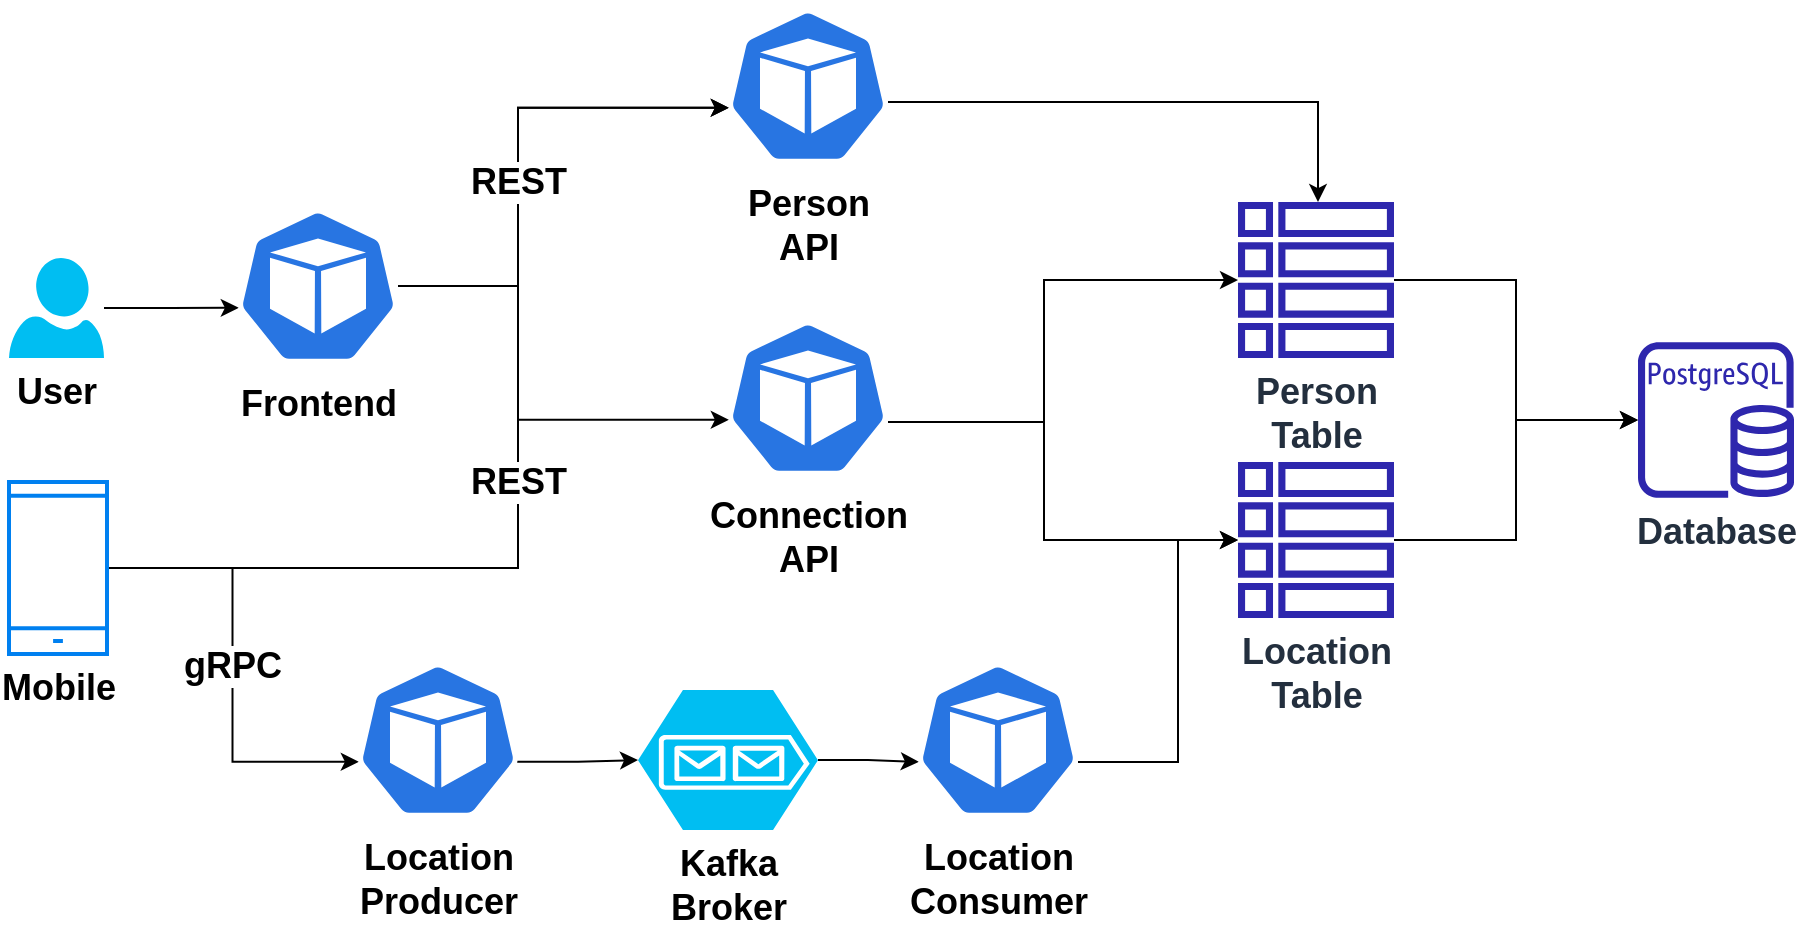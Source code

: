 <mxfile version="17.2.4" type="device"><diagram id="01Kz-Zy59bvsSdaDsQIr" name="Seite-1"><mxGraphModel dx="1101" dy="1158" grid="1" gridSize="10" guides="1" tooltips="1" connect="1" arrows="1" fold="1" page="1" pageScale="1" pageWidth="1169" pageHeight="827" math="0" shadow="0"><root><mxCell id="0"/><mxCell id="1" parent="0"/><mxCell id="2AwRi0aZOufJotP3jKIX-1" value="&lt;b&gt;&lt;font style=&quot;font-size: 18px&quot;&gt;Database&lt;/font&gt;&lt;/b&gt;" style="sketch=0;outlineConnect=0;fontColor=#232F3E;gradientColor=none;fillColor=#2E27AD;strokeColor=none;dashed=0;verticalLabelPosition=bottom;verticalAlign=top;align=center;html=1;fontSize=12;fontStyle=0;aspect=fixed;pointerEvents=1;shape=mxgraph.aws4.rds_postgresql_instance;" vertex="1" parent="1"><mxGeometry x="1000" y="380" width="78" height="78" as="geometry"/></mxCell><mxCell id="2AwRi0aZOufJotP3jKIX-4" style="edgeStyle=orthogonalEdgeStyle;rounded=0;orthogonalLoop=1;jettySize=auto;html=1;" edge="1" parent="1" source="2AwRi0aZOufJotP3jKIX-2" target="2AwRi0aZOufJotP3jKIX-1"><mxGeometry relative="1" as="geometry"/></mxCell><mxCell id="2AwRi0aZOufJotP3jKIX-2" value="Location&lt;br&gt;Table" style="sketch=0;outlineConnect=0;fontColor=#232F3E;gradientColor=none;fillColor=#2E27AD;strokeColor=none;dashed=0;verticalLabelPosition=bottom;verticalAlign=top;align=center;html=1;fontSize=18;fontStyle=1;aspect=fixed;pointerEvents=1;shape=mxgraph.aws4.table;" vertex="1" parent="1"><mxGeometry x="800" y="440" width="78" height="78" as="geometry"/></mxCell><mxCell id="2AwRi0aZOufJotP3jKIX-5" style="edgeStyle=orthogonalEdgeStyle;rounded=0;orthogonalLoop=1;jettySize=auto;html=1;" edge="1" parent="1" source="2AwRi0aZOufJotP3jKIX-3" target="2AwRi0aZOufJotP3jKIX-1"><mxGeometry relative="1" as="geometry"/></mxCell><mxCell id="2AwRi0aZOufJotP3jKIX-3" value="Person&lt;br&gt;Table" style="sketch=0;outlineConnect=0;fontColor=#232F3E;gradientColor=none;fillColor=#2E27AD;strokeColor=none;dashed=0;verticalLabelPosition=bottom;verticalAlign=top;align=center;html=1;fontSize=18;fontStyle=1;aspect=fixed;pointerEvents=1;shape=mxgraph.aws4.table;" vertex="1" parent="1"><mxGeometry x="800" y="310" width="78" height="78" as="geometry"/></mxCell><mxCell id="2AwRi0aZOufJotP3jKIX-17" value="&lt;b&gt;gRPC&lt;/b&gt;" style="edgeStyle=orthogonalEdgeStyle;rounded=0;orthogonalLoop=1;jettySize=auto;html=1;entryX=0.005;entryY=0.63;entryDx=0;entryDy=0;entryPerimeter=0;fontSize=18;" edge="1" parent="1" source="2AwRi0aZOufJotP3jKIX-7" target="2AwRi0aZOufJotP3jKIX-15"><mxGeometry relative="1" as="geometry"/></mxCell><mxCell id="2AwRi0aZOufJotP3jKIX-23" value="&lt;b&gt;REST&lt;/b&gt;" style="edgeStyle=orthogonalEdgeStyle;rounded=0;orthogonalLoop=1;jettySize=auto;html=1;entryX=0.005;entryY=0.63;entryDx=0;entryDy=0;entryPerimeter=0;fontSize=18;" edge="1" parent="1" source="2AwRi0aZOufJotP3jKIX-7" target="2AwRi0aZOufJotP3jKIX-19"><mxGeometry x="-0.081" relative="1" as="geometry"><Array as="points"><mxPoint x="440" y="493"/><mxPoint x="440" y="263"/></Array><mxPoint as="offset"/></mxGeometry></mxCell><mxCell id="2AwRi0aZOufJotP3jKIX-7" value="Mobile" style="html=1;verticalLabelPosition=bottom;align=center;labelBackgroundColor=#ffffff;verticalAlign=top;strokeWidth=2;strokeColor=#0080F0;shadow=0;dashed=0;shape=mxgraph.ios7.icons.smartphone;fontSize=18;fontStyle=1" vertex="1" parent="1"><mxGeometry x="185.5" y="450" width="49" height="86" as="geometry"/></mxCell><mxCell id="2AwRi0aZOufJotP3jKIX-26" style="edgeStyle=orthogonalEdgeStyle;rounded=0;orthogonalLoop=1;jettySize=auto;html=1;entryX=0.005;entryY=0.63;entryDx=0;entryDy=0;entryPerimeter=0;fontSize=18;" edge="1" parent="1" source="2AwRi0aZOufJotP3jKIX-9" target="2AwRi0aZOufJotP3jKIX-25"><mxGeometry relative="1" as="geometry"/></mxCell><mxCell id="2AwRi0aZOufJotP3jKIX-9" value="User" style="verticalLabelPosition=bottom;html=1;verticalAlign=top;align=center;strokeColor=none;fillColor=#00BEF2;shape=mxgraph.azure.user;fontSize=18;fontStyle=1" vertex="1" parent="1"><mxGeometry x="185.5" y="338" width="47.5" height="50" as="geometry"/></mxCell><mxCell id="2AwRi0aZOufJotP3jKIX-14" style="edgeStyle=orthogonalEdgeStyle;rounded=0;orthogonalLoop=1;jettySize=auto;html=1;fontSize=18;entryX=0.005;entryY=0.63;entryDx=0;entryDy=0;entryPerimeter=0;" edge="1" parent="1" source="2AwRi0aZOufJotP3jKIX-11" target="2AwRi0aZOufJotP3jKIX-12"><mxGeometry relative="1" as="geometry"><mxPoint x="670" y="578" as="targetPoint"/></mxGeometry></mxCell><mxCell id="2AwRi0aZOufJotP3jKIX-11" value="Kafka&lt;br&gt;Broker" style="verticalLabelPosition=bottom;html=1;verticalAlign=top;align=center;strokeColor=none;fillColor=#00BEF2;shape=mxgraph.azure.storage_queue;fontSize=18;fontStyle=1" vertex="1" parent="1"><mxGeometry x="500" y="554" width="90" height="70" as="geometry"/></mxCell><mxCell id="2AwRi0aZOufJotP3jKIX-13" style="edgeStyle=orthogonalEdgeStyle;rounded=0;orthogonalLoop=1;jettySize=auto;html=1;fontSize=18;" edge="1" parent="1" source="2AwRi0aZOufJotP3jKIX-12" target="2AwRi0aZOufJotP3jKIX-2"><mxGeometry relative="1" as="geometry"><Array as="points"><mxPoint x="770" y="590"/><mxPoint x="770" y="479"/></Array></mxGeometry></mxCell><mxCell id="2AwRi0aZOufJotP3jKIX-12" value="Location&lt;br&gt;Consumer" style="sketch=0;html=1;dashed=0;whitespace=wrap;fillColor=#2875E2;strokeColor=#ffffff;points=[[0.005,0.63,0],[0.1,0.2,0],[0.9,0.2,0],[0.5,0,0],[0.995,0.63,0],[0.72,0.99,0],[0.5,1,0],[0.28,0.99,0]];shape=mxgraph.kubernetes.icon;prIcon=pod;fontSize=18;labelPosition=center;verticalLabelPosition=bottom;align=center;verticalAlign=top;fontStyle=1" vertex="1" parent="1"><mxGeometry x="640" y="537" width="80" height="84" as="geometry"/></mxCell><mxCell id="2AwRi0aZOufJotP3jKIX-16" style="edgeStyle=orthogonalEdgeStyle;rounded=0;orthogonalLoop=1;jettySize=auto;html=1;entryX=0;entryY=0.5;entryDx=0;entryDy=0;entryPerimeter=0;fontSize=18;exitX=0.995;exitY=0.63;exitDx=0;exitDy=0;exitPerimeter=0;" edge="1" parent="1" source="2AwRi0aZOufJotP3jKIX-15" target="2AwRi0aZOufJotP3jKIX-11"><mxGeometry relative="1" as="geometry"/></mxCell><mxCell id="2AwRi0aZOufJotP3jKIX-15" value="Location&lt;br&gt;Producer" style="sketch=0;html=1;dashed=0;whitespace=wrap;fillColor=#2875E2;strokeColor=#ffffff;points=[[0.005,0.63,0],[0.1,0.2,0],[0.9,0.2,0],[0.5,0,0],[0.995,0.63,0],[0.72,0.99,0],[0.5,1,0],[0.28,0.99,0]];shape=mxgraph.kubernetes.icon;prIcon=pod;fontSize=18;labelPosition=center;verticalLabelPosition=bottom;align=center;verticalAlign=top;fontStyle=1" vertex="1" parent="1"><mxGeometry x="360" y="537" width="80" height="84" as="geometry"/></mxCell><mxCell id="2AwRi0aZOufJotP3jKIX-22" style="edgeStyle=orthogonalEdgeStyle;rounded=0;orthogonalLoop=1;jettySize=auto;html=1;fontSize=18;" edge="1" parent="1" source="2AwRi0aZOufJotP3jKIX-19" target="2AwRi0aZOufJotP3jKIX-3"><mxGeometry relative="1" as="geometry"><Array as="points"><mxPoint x="840" y="260"/></Array></mxGeometry></mxCell><mxCell id="2AwRi0aZOufJotP3jKIX-19" value="Person&lt;br&gt;API" style="sketch=0;html=1;dashed=0;whitespace=wrap;fillColor=#2875E2;strokeColor=#ffffff;points=[[0.005,0.63,0],[0.1,0.2,0],[0.9,0.2,0],[0.5,0,0],[0.995,0.63,0],[0.72,0.99,0],[0.5,1,0],[0.28,0.99,0]];shape=mxgraph.kubernetes.icon;prIcon=pod;fontSize=18;labelPosition=center;verticalLabelPosition=bottom;align=center;verticalAlign=top;fontStyle=1" vertex="1" parent="1"><mxGeometry x="545" y="210" width="80" height="84" as="geometry"/></mxCell><mxCell id="2AwRi0aZOufJotP3jKIX-29" style="edgeStyle=orthogonalEdgeStyle;rounded=0;orthogonalLoop=1;jettySize=auto;html=1;fontSize=18;" edge="1" parent="1" source="2AwRi0aZOufJotP3jKIX-24" target="2AwRi0aZOufJotP3jKIX-3"><mxGeometry relative="1" as="geometry"><Array as="points"><mxPoint x="703" y="420"/><mxPoint x="703" y="349"/></Array></mxGeometry></mxCell><mxCell id="2AwRi0aZOufJotP3jKIX-30" style="edgeStyle=orthogonalEdgeStyle;rounded=0;orthogonalLoop=1;jettySize=auto;html=1;fontSize=18;" edge="1" parent="1" source="2AwRi0aZOufJotP3jKIX-24" target="2AwRi0aZOufJotP3jKIX-2"><mxGeometry relative="1" as="geometry"><Array as="points"><mxPoint x="703" y="420"/><mxPoint x="703" y="479"/></Array></mxGeometry></mxCell><mxCell id="2AwRi0aZOufJotP3jKIX-24" value="Connection&lt;br&gt;API" style="sketch=0;html=1;dashed=0;whitespace=wrap;fillColor=#2875E2;strokeColor=#ffffff;points=[[0.005,0.63,0],[0.1,0.2,0],[0.9,0.2,0],[0.5,0,0],[0.995,0.63,0],[0.72,0.99,0],[0.5,1,0],[0.28,0.99,0]];shape=mxgraph.kubernetes.icon;prIcon=pod;fontSize=18;labelPosition=center;verticalLabelPosition=bottom;align=center;verticalAlign=top;fontStyle=1" vertex="1" parent="1"><mxGeometry x="545" y="366" width="80" height="84" as="geometry"/></mxCell><mxCell id="2AwRi0aZOufJotP3jKIX-27" value="&lt;b&gt;REST&lt;/b&gt;" style="edgeStyle=orthogonalEdgeStyle;rounded=0;orthogonalLoop=1;jettySize=auto;html=1;entryX=0.005;entryY=0.63;entryDx=0;entryDy=0;entryPerimeter=0;fontSize=18;" edge="1" parent="1" source="2AwRi0aZOufJotP3jKIX-25" target="2AwRi0aZOufJotP3jKIX-19"><mxGeometry x="-0.119" relative="1" as="geometry"><Array as="points"><mxPoint x="440" y="352"/><mxPoint x="440" y="263"/></Array><mxPoint as="offset"/></mxGeometry></mxCell><mxCell id="2AwRi0aZOufJotP3jKIX-28" style="edgeStyle=orthogonalEdgeStyle;rounded=0;orthogonalLoop=1;jettySize=auto;html=1;entryX=0.005;entryY=0.63;entryDx=0;entryDy=0;entryPerimeter=0;fontSize=18;" edge="1" parent="1" source="2AwRi0aZOufJotP3jKIX-25" target="2AwRi0aZOufJotP3jKIX-24"><mxGeometry relative="1" as="geometry"><Array as="points"><mxPoint x="440" y="352"/><mxPoint x="440" y="419"/></Array></mxGeometry></mxCell><mxCell id="2AwRi0aZOufJotP3jKIX-25" value="Frontend" style="sketch=0;html=1;dashed=0;whitespace=wrap;fillColor=#2875E2;strokeColor=#ffffff;points=[[0.005,0.63,0],[0.1,0.2,0],[0.9,0.2,0],[0.5,0,0],[0.995,0.63,0],[0.72,0.99,0],[0.5,1,0],[0.28,0.99,0]];shape=mxgraph.kubernetes.icon;prIcon=pod;fontSize=18;labelPosition=center;verticalLabelPosition=bottom;align=center;verticalAlign=top;fontStyle=1" vertex="1" parent="1"><mxGeometry x="300" y="310" width="80" height="84" as="geometry"/></mxCell></root></mxGraphModel></diagram></mxfile>